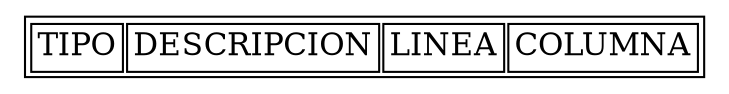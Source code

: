 digraph tablaErrores{
graph [ratio=fill];node [label="\N", fontsize=15, shape=plaintext];
graph [bb="0,0,352,154"];
arset [label=<<TABLE ALIGN="LEFT">
<TR><TD>TIPO</TD><TD>DESCRIPCION</TD><TD>LINEA</TD><TD>COLUMNA</TD></TR>
</TABLE>
>, ];
}